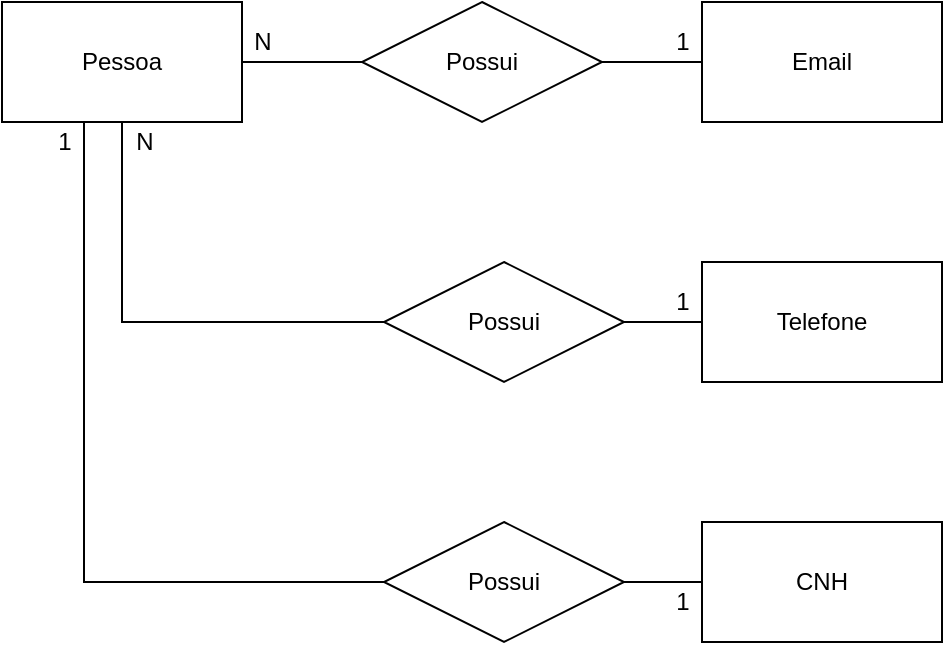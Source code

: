 <mxfile version="14.9.4" type="device" pages="2"><diagram id="373o5S2W19KprWYJx_06" name="Conceitual"><mxGraphModel dx="428" dy="792" grid="1" gridSize="10" guides="1" tooltips="1" connect="1" arrows="1" fold="1" page="1" pageScale="1" pageWidth="827" pageHeight="1169" math="0" shadow="0"><root><mxCell id="0"/><mxCell id="1" parent="0"/><mxCell id="BKMy7mvgZ85vKHN-qlvK-3" style="edgeStyle=orthogonalEdgeStyle;rounded=0;orthogonalLoop=1;jettySize=auto;html=1;entryX=0;entryY=0.5;entryDx=0;entryDy=0;endArrow=none;endFill=0;" parent="1" source="aBcfpAp2rB8BS_XrWW5g-1" target="BKMy7mvgZ85vKHN-qlvK-2" edge="1"><mxGeometry relative="1" as="geometry"/></mxCell><mxCell id="-qqwDFy40nGd2G2jGJ7l-6" style="edgeStyle=orthogonalEdgeStyle;rounded=0;orthogonalLoop=1;jettySize=auto;html=1;endArrow=none;endFill=0;" parent="1" source="aBcfpAp2rB8BS_XrWW5g-1" target="-qqwDFy40nGd2G2jGJ7l-4" edge="1"><mxGeometry relative="1" as="geometry"><Array as="points"><mxPoint x="239" y="260"/></Array></mxGeometry></mxCell><mxCell id="-qqwDFy40nGd2G2jGJ7l-7" style="edgeStyle=orthogonalEdgeStyle;rounded=0;orthogonalLoop=1;jettySize=auto;html=1;endArrow=none;endFill=0;" parent="1" source="aBcfpAp2rB8BS_XrWW5g-1" target="-qqwDFy40nGd2G2jGJ7l-5" edge="1"><mxGeometry relative="1" as="geometry"><Array as="points"><mxPoint x="220" y="390"/></Array></mxGeometry></mxCell><mxCell id="aBcfpAp2rB8BS_XrWW5g-1" value="Pessoa" style="rounded=0;whiteSpace=wrap;html=1;" parent="1" vertex="1"><mxGeometry x="179" y="100" width="120" height="60" as="geometry"/></mxCell><mxCell id="BKMy7mvgZ85vKHN-qlvK-1" value="Email" style="rounded=0;whiteSpace=wrap;html=1;" parent="1" vertex="1"><mxGeometry x="529" y="100" width="120" height="60" as="geometry"/></mxCell><mxCell id="BKMy7mvgZ85vKHN-qlvK-4" style="edgeStyle=orthogonalEdgeStyle;rounded=0;orthogonalLoop=1;jettySize=auto;html=1;entryX=0;entryY=0.5;entryDx=0;entryDy=0;endArrow=none;endFill=0;" parent="1" source="BKMy7mvgZ85vKHN-qlvK-2" target="BKMy7mvgZ85vKHN-qlvK-1" edge="1"><mxGeometry relative="1" as="geometry"/></mxCell><mxCell id="BKMy7mvgZ85vKHN-qlvK-2" value="Possui" style="shape=rhombus;perimeter=rhombusPerimeter;whiteSpace=wrap;html=1;align=center;" parent="1" vertex="1"><mxGeometry x="359" y="100" width="120" height="60" as="geometry"/></mxCell><mxCell id="BKMy7mvgZ85vKHN-qlvK-5" value="N" style="text;html=1;align=center;verticalAlign=middle;resizable=0;points=[];autosize=1;strokeColor=none;" parent="1" vertex="1"><mxGeometry x="299" y="110" width="20" height="20" as="geometry"/></mxCell><mxCell id="BKMy7mvgZ85vKHN-qlvK-6" value="1" style="text;html=1;align=center;verticalAlign=middle;resizable=0;points=[];autosize=1;strokeColor=none;" parent="1" vertex="1"><mxGeometry x="509" y="110" width="20" height="20" as="geometry"/></mxCell><mxCell id="-qqwDFy40nGd2G2jGJ7l-1" value="Telefone" style="rounded=0;whiteSpace=wrap;html=1;" parent="1" vertex="1"><mxGeometry x="529" y="230" width="120" height="60" as="geometry"/></mxCell><mxCell id="-qqwDFy40nGd2G2jGJ7l-2" value="CNH" style="rounded=0;whiteSpace=wrap;html=1;" parent="1" vertex="1"><mxGeometry x="529" y="360" width="120" height="60" as="geometry"/></mxCell><mxCell id="-qqwDFy40nGd2G2jGJ7l-8" style="edgeStyle=orthogonalEdgeStyle;rounded=0;orthogonalLoop=1;jettySize=auto;html=1;entryX=0;entryY=0.5;entryDx=0;entryDy=0;endArrow=none;endFill=0;" parent="1" source="-qqwDFy40nGd2G2jGJ7l-4" target="-qqwDFy40nGd2G2jGJ7l-1" edge="1"><mxGeometry relative="1" as="geometry"/></mxCell><mxCell id="-qqwDFy40nGd2G2jGJ7l-4" value="Possui" style="shape=rhombus;perimeter=rhombusPerimeter;whiteSpace=wrap;html=1;align=center;" parent="1" vertex="1"><mxGeometry x="370" y="230" width="120" height="60" as="geometry"/></mxCell><mxCell id="-qqwDFy40nGd2G2jGJ7l-9" style="edgeStyle=orthogonalEdgeStyle;rounded=0;orthogonalLoop=1;jettySize=auto;html=1;entryX=0;entryY=0.5;entryDx=0;entryDy=0;endArrow=none;endFill=0;" parent="1" source="-qqwDFy40nGd2G2jGJ7l-5" target="-qqwDFy40nGd2G2jGJ7l-2" edge="1"><mxGeometry relative="1" as="geometry"/></mxCell><mxCell id="-qqwDFy40nGd2G2jGJ7l-5" value="Possui" style="shape=rhombus;perimeter=rhombusPerimeter;whiteSpace=wrap;html=1;align=center;" parent="1" vertex="1"><mxGeometry x="370" y="360" width="120" height="60" as="geometry"/></mxCell><mxCell id="-qqwDFy40nGd2G2jGJ7l-10" value="N" style="text;html=1;align=center;verticalAlign=middle;resizable=0;points=[];autosize=1;strokeColor=none;" parent="1" vertex="1"><mxGeometry x="240" y="160" width="20" height="20" as="geometry"/></mxCell><mxCell id="-qqwDFy40nGd2G2jGJ7l-11" value="1" style="text;html=1;align=center;verticalAlign=middle;resizable=0;points=[];autosize=1;strokeColor=none;" parent="1" vertex="1"><mxGeometry x="509" y="240" width="20" height="20" as="geometry"/></mxCell><mxCell id="-qqwDFy40nGd2G2jGJ7l-12" value="1" style="text;html=1;align=center;verticalAlign=middle;resizable=0;points=[];autosize=1;strokeColor=none;" parent="1" vertex="1"><mxGeometry x="200" y="160" width="20" height="20" as="geometry"/></mxCell><mxCell id="-qqwDFy40nGd2G2jGJ7l-13" value="1" style="text;html=1;align=center;verticalAlign=middle;resizable=0;points=[];autosize=1;strokeColor=none;" parent="1" vertex="1"><mxGeometry x="509" y="390" width="20" height="20" as="geometry"/></mxCell></root></mxGraphModel></diagram><diagram id="-xblQdrjzZfOmu8ZzeKR" name="Logico"><mxGraphModel dx="428" dy="792" grid="1" gridSize="10" guides="1" tooltips="1" connect="1" arrows="1" fold="1" page="1" pageScale="1" pageWidth="827" pageHeight="1169" math="0" shadow="0"><root><mxCell id="u2qnz0Ntj4BLkPFrA9Re-0"/><mxCell id="u2qnz0Ntj4BLkPFrA9Re-1" parent="u2qnz0Ntj4BLkPFrA9Re-0"/><mxCell id="WbPbd1cpppQ1r08DVszY-0" value="Pessoa" style="shape=table;startSize=30;container=1;collapsible=1;childLayout=tableLayout;fixedRows=1;rowLines=0;fontStyle=1;align=center;resizeLast=1;" parent="u2qnz0Ntj4BLkPFrA9Re-1" vertex="1"><mxGeometry x="120" y="160" width="180" height="100" as="geometry"/></mxCell><mxCell id="WbPbd1cpppQ1r08DVszY-1" value="" style="shape=partialRectangle;collapsible=0;dropTarget=0;pointerEvents=0;fillColor=none;top=0;left=0;bottom=1;right=0;points=[[0,0.5],[1,0.5]];portConstraint=eastwest;" parent="WbPbd1cpppQ1r08DVszY-0" vertex="1"><mxGeometry y="30" width="180" height="30" as="geometry"/></mxCell><mxCell id="WbPbd1cpppQ1r08DVszY-2" value="PK" style="shape=partialRectangle;connectable=0;fillColor=none;top=0;left=0;bottom=0;right=0;fontStyle=1;overflow=hidden;" parent="WbPbd1cpppQ1r08DVszY-1" vertex="1"><mxGeometry width="30" height="30" as="geometry"/></mxCell><mxCell id="WbPbd1cpppQ1r08DVszY-3" value="id_pessoa" style="shape=partialRectangle;connectable=0;fillColor=none;top=0;left=0;bottom=0;right=0;align=left;spacingLeft=6;fontStyle=5;overflow=hidden;" parent="WbPbd1cpppQ1r08DVszY-1" vertex="1"><mxGeometry x="30" width="150" height="30" as="geometry"/></mxCell><mxCell id="WbPbd1cpppQ1r08DVszY-4" value="" style="shape=partialRectangle;collapsible=0;dropTarget=0;pointerEvents=0;fillColor=none;top=0;left=0;bottom=0;right=0;points=[[0,0.5],[1,0.5]];portConstraint=eastwest;" parent="WbPbd1cpppQ1r08DVszY-0" vertex="1"><mxGeometry y="60" width="180" height="30" as="geometry"/></mxCell><mxCell id="WbPbd1cpppQ1r08DVszY-5" value="" style="shape=partialRectangle;connectable=0;fillColor=none;top=0;left=0;bottom=0;right=0;editable=1;overflow=hidden;" parent="WbPbd1cpppQ1r08DVszY-4" vertex="1"><mxGeometry width="30" height="30" as="geometry"/></mxCell><mxCell id="WbPbd1cpppQ1r08DVszY-6" value="nomePessoa" style="shape=partialRectangle;connectable=0;fillColor=none;top=0;left=0;bottom=0;right=0;align=left;spacingLeft=6;overflow=hidden;" parent="WbPbd1cpppQ1r08DVszY-4" vertex="1"><mxGeometry x="30" width="150" height="30" as="geometry"/></mxCell><mxCell id="WbPbd1cpppQ1r08DVszY-13" value="Email" style="shape=table;startSize=30;container=1;collapsible=1;childLayout=tableLayout;fixedRows=1;rowLines=0;fontStyle=1;align=center;resizeLast=1;" parent="u2qnz0Ntj4BLkPFrA9Re-1" vertex="1"><mxGeometry x="490" y="160" width="180" height="130" as="geometry"/></mxCell><mxCell id="WbPbd1cpppQ1r08DVszY-14" value="" style="shape=partialRectangle;collapsible=0;dropTarget=0;pointerEvents=0;fillColor=none;top=0;left=0;bottom=0;right=0;points=[[0,0.5],[1,0.5]];portConstraint=eastwest;" parent="WbPbd1cpppQ1r08DVszY-13" vertex="1"><mxGeometry y="30" width="180" height="30" as="geometry"/></mxCell><mxCell id="WbPbd1cpppQ1r08DVszY-15" value="PK" style="shape=partialRectangle;connectable=0;fillColor=none;top=0;left=0;bottom=0;right=0;fontStyle=1;overflow=hidden;" parent="WbPbd1cpppQ1r08DVszY-14" vertex="1"><mxGeometry width="60" height="30" as="geometry"/></mxCell><mxCell id="WbPbd1cpppQ1r08DVszY-16" value="id_email" style="shape=partialRectangle;connectable=0;fillColor=none;top=0;left=0;bottom=0;right=0;align=left;spacingLeft=6;fontStyle=5;overflow=hidden;" parent="WbPbd1cpppQ1r08DVszY-14" vertex="1"><mxGeometry x="60" width="120" height="30" as="geometry"/></mxCell><mxCell id="WbPbd1cpppQ1r08DVszY-17" value="" style="shape=partialRectangle;collapsible=0;dropTarget=0;pointerEvents=0;fillColor=none;top=0;left=0;bottom=1;right=0;points=[[0,0.5],[1,0.5]];portConstraint=eastwest;" parent="WbPbd1cpppQ1r08DVszY-13" vertex="1"><mxGeometry y="60" width="180" height="30" as="geometry"/></mxCell><mxCell id="WbPbd1cpppQ1r08DVszY-18" value="FK" style="shape=partialRectangle;connectable=0;fillColor=none;top=0;left=0;bottom=0;right=0;fontStyle=1;overflow=hidden;" parent="WbPbd1cpppQ1r08DVszY-17" vertex="1"><mxGeometry width="60" height="30" as="geometry"/></mxCell><mxCell id="WbPbd1cpppQ1r08DVszY-19" value="id_pessoa" style="shape=partialRectangle;connectable=0;fillColor=none;top=0;left=0;bottom=0;right=0;align=left;spacingLeft=6;fontStyle=5;overflow=hidden;" parent="WbPbd1cpppQ1r08DVszY-17" vertex="1"><mxGeometry x="60" width="120" height="30" as="geometry"/></mxCell><mxCell id="WbPbd1cpppQ1r08DVszY-20" value="" style="shape=partialRectangle;collapsible=0;dropTarget=0;pointerEvents=0;fillColor=none;top=0;left=0;bottom=0;right=0;points=[[0,0.5],[1,0.5]];portConstraint=eastwest;" parent="WbPbd1cpppQ1r08DVszY-13" vertex="1"><mxGeometry y="90" width="180" height="30" as="geometry"/></mxCell><mxCell id="WbPbd1cpppQ1r08DVszY-21" value="" style="shape=partialRectangle;connectable=0;fillColor=none;top=0;left=0;bottom=0;right=0;editable=1;overflow=hidden;" parent="WbPbd1cpppQ1r08DVszY-20" vertex="1"><mxGeometry width="60" height="30" as="geometry"/></mxCell><mxCell id="WbPbd1cpppQ1r08DVszY-22" value="email" style="shape=partialRectangle;connectable=0;fillColor=none;top=0;left=0;bottom=0;right=0;align=left;spacingLeft=6;overflow=hidden;" parent="WbPbd1cpppQ1r08DVszY-20" vertex="1"><mxGeometry x="60" width="120" height="30" as="geometry"/></mxCell><mxCell id="0Rtm_p0AkdFGV4uk0T03-0" value="Telefone" style="shape=table;startSize=30;container=1;collapsible=1;childLayout=tableLayout;fixedRows=1;rowLines=0;fontStyle=1;align=center;resizeLast=1;" parent="u2qnz0Ntj4BLkPFrA9Re-1" vertex="1"><mxGeometry x="490" y="340" width="180" height="130" as="geometry"/></mxCell><mxCell id="0Rtm_p0AkdFGV4uk0T03-1" value="" style="shape=partialRectangle;collapsible=0;dropTarget=0;pointerEvents=0;fillColor=none;top=0;left=0;bottom=0;right=0;points=[[0,0.5],[1,0.5]];portConstraint=eastwest;" parent="0Rtm_p0AkdFGV4uk0T03-0" vertex="1"><mxGeometry y="30" width="180" height="30" as="geometry"/></mxCell><mxCell id="0Rtm_p0AkdFGV4uk0T03-2" value="PK" style="shape=partialRectangle;connectable=0;fillColor=none;top=0;left=0;bottom=0;right=0;fontStyle=1;overflow=hidden;" parent="0Rtm_p0AkdFGV4uk0T03-1" vertex="1"><mxGeometry width="60" height="30" as="geometry"/></mxCell><mxCell id="0Rtm_p0AkdFGV4uk0T03-3" value="id_telefone" style="shape=partialRectangle;connectable=0;fillColor=none;top=0;left=0;bottom=0;right=0;align=left;spacingLeft=6;fontStyle=5;overflow=hidden;" parent="0Rtm_p0AkdFGV4uk0T03-1" vertex="1"><mxGeometry x="60" width="120" height="30" as="geometry"/></mxCell><mxCell id="0Rtm_p0AkdFGV4uk0T03-4" value="" style="shape=partialRectangle;collapsible=0;dropTarget=0;pointerEvents=0;fillColor=none;top=0;left=0;bottom=1;right=0;points=[[0,0.5],[1,0.5]];portConstraint=eastwest;" parent="0Rtm_p0AkdFGV4uk0T03-0" vertex="1"><mxGeometry y="60" width="180" height="30" as="geometry"/></mxCell><mxCell id="0Rtm_p0AkdFGV4uk0T03-5" value="FK" style="shape=partialRectangle;connectable=0;fillColor=none;top=0;left=0;bottom=0;right=0;fontStyle=1;overflow=hidden;" parent="0Rtm_p0AkdFGV4uk0T03-4" vertex="1"><mxGeometry width="60" height="30" as="geometry"/></mxCell><mxCell id="0Rtm_p0AkdFGV4uk0T03-6" value="id_pessoa" style="shape=partialRectangle;connectable=0;fillColor=none;top=0;left=0;bottom=0;right=0;align=left;spacingLeft=6;fontStyle=5;overflow=hidden;" parent="0Rtm_p0AkdFGV4uk0T03-4" vertex="1"><mxGeometry x="60" width="120" height="30" as="geometry"/></mxCell><mxCell id="0Rtm_p0AkdFGV4uk0T03-7" value="" style="shape=partialRectangle;collapsible=0;dropTarget=0;pointerEvents=0;fillColor=none;top=0;left=0;bottom=0;right=0;points=[[0,0.5],[1,0.5]];portConstraint=eastwest;" parent="0Rtm_p0AkdFGV4uk0T03-0" vertex="1"><mxGeometry y="90" width="180" height="30" as="geometry"/></mxCell><mxCell id="0Rtm_p0AkdFGV4uk0T03-8" value="" style="shape=partialRectangle;connectable=0;fillColor=none;top=0;left=0;bottom=0;right=0;editable=1;overflow=hidden;" parent="0Rtm_p0AkdFGV4uk0T03-7" vertex="1"><mxGeometry width="60" height="30" as="geometry"/></mxCell><mxCell id="0Rtm_p0AkdFGV4uk0T03-9" value="numero" style="shape=partialRectangle;connectable=0;fillColor=none;top=0;left=0;bottom=0;right=0;align=left;spacingLeft=6;overflow=hidden;" parent="0Rtm_p0AkdFGV4uk0T03-7" vertex="1"><mxGeometry x="60" width="120" height="30" as="geometry"/></mxCell><mxCell id="0Rtm_p0AkdFGV4uk0T03-30" value="CNH" style="shape=table;startSize=30;container=1;collapsible=1;childLayout=tableLayout;fixedRows=1;rowLines=0;fontStyle=1;align=center;resizeLast=1;" parent="u2qnz0Ntj4BLkPFrA9Re-1" vertex="1"><mxGeometry x="490" y="520" width="180" height="160" as="geometry"/></mxCell><mxCell id="0Rtm_p0AkdFGV4uk0T03-31" value="" style="shape=partialRectangle;collapsible=0;dropTarget=0;pointerEvents=0;fillColor=none;top=0;left=0;bottom=0;right=0;points=[[0,0.5],[1,0.5]];portConstraint=eastwest;" parent="0Rtm_p0AkdFGV4uk0T03-30" vertex="1"><mxGeometry y="30" width="180" height="30" as="geometry"/></mxCell><mxCell id="0Rtm_p0AkdFGV4uk0T03-32" value="PK" style="shape=partialRectangle;connectable=0;fillColor=none;top=0;left=0;bottom=0;right=0;fontStyle=1;overflow=hidden;" parent="0Rtm_p0AkdFGV4uk0T03-31" vertex="1"><mxGeometry width="60" height="30" as="geometry"/></mxCell><mxCell id="0Rtm_p0AkdFGV4uk0T03-33" value="id_cnh" style="shape=partialRectangle;connectable=0;fillColor=none;top=0;left=0;bottom=0;right=0;align=left;spacingLeft=6;fontStyle=5;overflow=hidden;" parent="0Rtm_p0AkdFGV4uk0T03-31" vertex="1"><mxGeometry x="60" width="120" height="30" as="geometry"/></mxCell><mxCell id="0Rtm_p0AkdFGV4uk0T03-34" value="" style="shape=partialRectangle;collapsible=0;dropTarget=0;pointerEvents=0;fillColor=none;top=0;left=0;bottom=1;right=0;points=[[0,0.5],[1,0.5]];portConstraint=eastwest;" parent="0Rtm_p0AkdFGV4uk0T03-30" vertex="1"><mxGeometry y="60" width="180" height="30" as="geometry"/></mxCell><mxCell id="0Rtm_p0AkdFGV4uk0T03-35" value="FK" style="shape=partialRectangle;connectable=0;fillColor=none;top=0;left=0;bottom=0;right=0;fontStyle=1;overflow=hidden;" parent="0Rtm_p0AkdFGV4uk0T03-34" vertex="1"><mxGeometry width="60" height="30" as="geometry"/></mxCell><mxCell id="0Rtm_p0AkdFGV4uk0T03-36" value="id_pessoa" style="shape=partialRectangle;connectable=0;fillColor=none;top=0;left=0;bottom=0;right=0;align=left;spacingLeft=6;fontStyle=5;overflow=hidden;" parent="0Rtm_p0AkdFGV4uk0T03-34" vertex="1"><mxGeometry x="60" width="120" height="30" as="geometry"/></mxCell><mxCell id="0Rtm_p0AkdFGV4uk0T03-37" value="" style="shape=partialRectangle;collapsible=0;dropTarget=0;pointerEvents=0;fillColor=none;top=0;left=0;bottom=0;right=0;points=[[0,0.5],[1,0.5]];portConstraint=eastwest;" parent="0Rtm_p0AkdFGV4uk0T03-30" vertex="1"><mxGeometry y="90" width="180" height="30" as="geometry"/></mxCell><mxCell id="0Rtm_p0AkdFGV4uk0T03-38" value="" style="shape=partialRectangle;connectable=0;fillColor=none;top=0;left=0;bottom=0;right=0;editable=1;overflow=hidden;" parent="0Rtm_p0AkdFGV4uk0T03-37" vertex="1"><mxGeometry width="60" height="30" as="geometry"/></mxCell><mxCell id="0Rtm_p0AkdFGV4uk0T03-39" value="numero" style="shape=partialRectangle;connectable=0;fillColor=none;top=0;left=0;bottom=0;right=0;align=left;spacingLeft=6;overflow=hidden;" parent="0Rtm_p0AkdFGV4uk0T03-37" vertex="1"><mxGeometry x="60" width="120" height="30" as="geometry"/></mxCell><mxCell id="0Rtm_p0AkdFGV4uk0T03-40" value="" style="shape=partialRectangle;collapsible=0;dropTarget=0;pointerEvents=0;fillColor=none;top=0;left=0;bottom=0;right=0;points=[[0,0.5],[1,0.5]];portConstraint=eastwest;" parent="0Rtm_p0AkdFGV4uk0T03-30" vertex="1"><mxGeometry y="120" width="180" height="30" as="geometry"/></mxCell><mxCell id="0Rtm_p0AkdFGV4uk0T03-41" value="" style="shape=partialRectangle;connectable=0;fillColor=none;top=0;left=0;bottom=0;right=0;editable=1;overflow=hidden;" parent="0Rtm_p0AkdFGV4uk0T03-40" vertex="1"><mxGeometry width="60" height="30" as="geometry"/></mxCell><mxCell id="0Rtm_p0AkdFGV4uk0T03-42" value="dataEmissao" style="shape=partialRectangle;connectable=0;fillColor=none;top=0;left=0;bottom=0;right=0;align=left;spacingLeft=6;overflow=hidden;" parent="0Rtm_p0AkdFGV4uk0T03-40" vertex="1"><mxGeometry x="60" width="120" height="30" as="geometry"/></mxCell><mxCell id="0Rtm_p0AkdFGV4uk0T03-43" value="" style="edgeStyle=entityRelationEdgeStyle;fontSize=12;html=1;endArrow=ERoneToMany;entryX=0;entryY=0.5;entryDx=0;entryDy=0;" parent="u2qnz0Ntj4BLkPFrA9Re-1" target="WbPbd1cpppQ1r08DVszY-17" edge="1"><mxGeometry width="100" height="100" relative="1" as="geometry"><mxPoint x="300" y="205" as="sourcePoint"/><mxPoint x="460" y="360" as="targetPoint"/></mxGeometry></mxCell><mxCell id="0Rtm_p0AkdFGV4uk0T03-44" value="" style="edgeStyle=entityRelationEdgeStyle;fontSize=12;html=1;endArrow=ERoneToMany;exitX=1;exitY=0.5;exitDx=0;exitDy=0;entryX=0;entryY=0.5;entryDx=0;entryDy=0;" parent="u2qnz0Ntj4BLkPFrA9Re-1" source="WbPbd1cpppQ1r08DVszY-1" target="0Rtm_p0AkdFGV4uk0T03-4" edge="1"><mxGeometry width="100" height="100" relative="1" as="geometry"><mxPoint x="360" y="460" as="sourcePoint"/><mxPoint x="460" y="360" as="targetPoint"/></mxGeometry></mxCell><mxCell id="NnkLLpRDfuabG1dSBtMf-0" value="" style="edgeStyle=entityRelationEdgeStyle;fontSize=12;html=1;endArrow=ERmandOne;startArrow=ERmandOne;exitX=1;exitY=0.5;exitDx=0;exitDy=0;" edge="1" parent="u2qnz0Ntj4BLkPFrA9Re-1" source="WbPbd1cpppQ1r08DVszY-1" target="0Rtm_p0AkdFGV4uk0T03-34"><mxGeometry width="100" height="100" relative="1" as="geometry"><mxPoint x="310" y="460" as="sourcePoint"/><mxPoint x="410" y="360" as="targetPoint"/></mxGeometry></mxCell></root></mxGraphModel></diagram></mxfile>